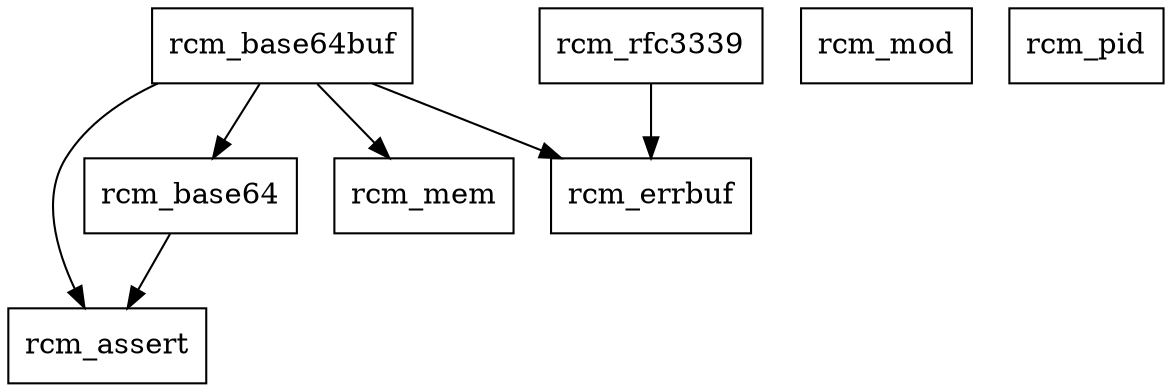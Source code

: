 strict digraph {
  rcm_assert [shape=box]
  rcm_base64 [shape=box]
  rcm_base64buf [shape=box]
  rcm_errbuf [shape=box]
  rcm_mem [shape=box]
  rcm_mod [shape=box]
  rcm_pid [shape=box]
  rcm_rfc3339 [shape=box]
  rcm_base64 -> rcm_assert 
  rcm_base64buf -> rcm_assert 
  rcm_base64buf -> rcm_base64
  rcm_base64buf -> rcm_errbuf 
  rcm_base64buf -> rcm_mem 
  rcm_rfc3339 -> rcm_errbuf
}
